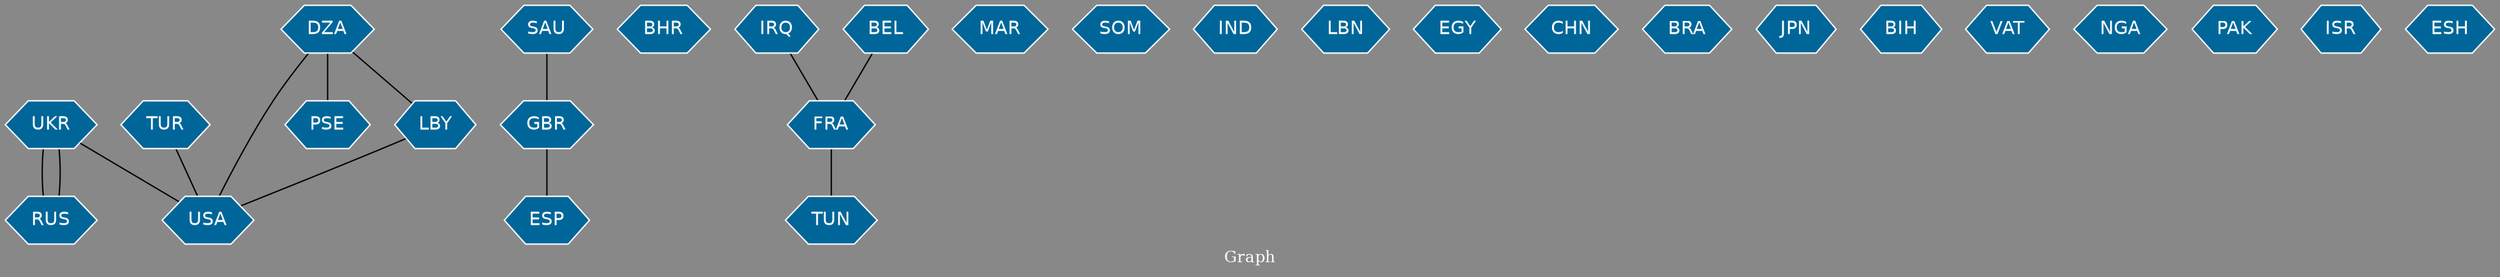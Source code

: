 // Countries together in item graph
graph {
	graph [bgcolor="#888888" fontcolor=white fontsize=12 label="Graph" outputorder=edgesfirst overlap=prism]
	node [color=white fillcolor="#006699" fontcolor=white fontname=Helvetica shape=hexagon style=filled]
	edge [arrowhead=open color=black fontcolor=white fontname=Courier fontsize=12]
		USA [label=USA]
		RUS [label=RUS]
		UKR [label=UKR]
		TUR [label=TUR]
		DZA [label=DZA]
		PSE [label=PSE]
		GBR [label=GBR]
		ESP [label=ESP]
		BHR [label=BHR]
		TUN [label=TUN]
		LBY [label=LBY]
		MAR [label=MAR]
		SOM [label=SOM]
		IND [label=IND]
		FRA [label=FRA]
		LBN [label=LBN]
		EGY [label=EGY]
		IRQ [label=IRQ]
		CHN [label=CHN]
		BRA [label=BRA]
		JPN [label=JPN]
		BIH [label=BIH]
		VAT [label=VAT]
		NGA [label=NGA]
		PAK [label=PAK]
		SAU [label=SAU]
		ISR [label=ISR]
		ESH [label=ESH]
		BEL [label=BEL]
			DZA -- PSE [weight=1]
			DZA -- USA [weight=1]
			IRQ -- FRA [weight=1]
			UKR -- RUS [weight=2]
			BEL -- FRA [weight=1]
			TUR -- USA [weight=1]
			UKR -- USA [weight=1]
			RUS -- UKR [weight=2]
			GBR -- ESP [weight=1]
			FRA -- TUN [weight=1]
			SAU -- GBR [weight=1]
			LBY -- USA [weight=1]
			DZA -- LBY [weight=1]
}